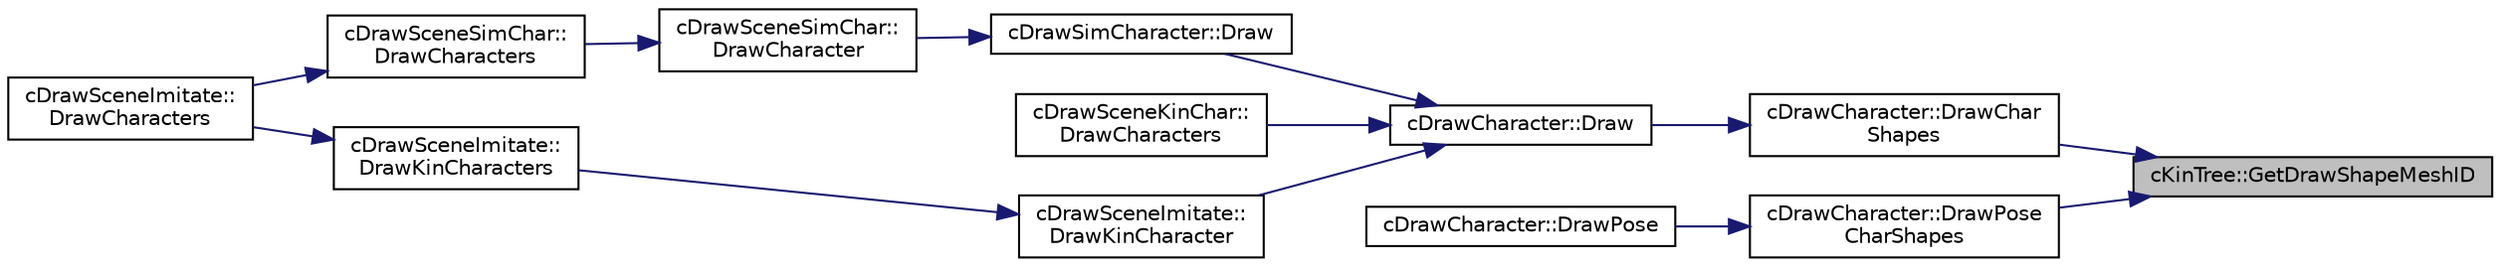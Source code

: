 digraph "cKinTree::GetDrawShapeMeshID"
{
 // LATEX_PDF_SIZE
  edge [fontname="Helvetica",fontsize="10",labelfontname="Helvetica",labelfontsize="10"];
  node [fontname="Helvetica",fontsize="10",shape=record];
  rankdir="RL";
  Node1 [label="cKinTree::GetDrawShapeMeshID",height=0.2,width=0.4,color="black", fillcolor="grey75", style="filled", fontcolor="black",tooltip=" "];
  Node1 -> Node2 [dir="back",color="midnightblue",fontsize="10",style="solid",fontname="Helvetica"];
  Node2 [label="cDrawCharacter::DrawChar\lShapes",height=0.2,width=0.4,color="black", fillcolor="white", style="filled",URL="$classc_draw_character.html#a039230192a7c9a1880476d0130fb7bcf",tooltip=" "];
  Node2 -> Node3 [dir="back",color="midnightblue",fontsize="10",style="solid",fontname="Helvetica"];
  Node3 [label="cDrawCharacter::Draw",height=0.2,width=0.4,color="black", fillcolor="white", style="filled",URL="$classc_draw_character.html#a85afe23957fc54b3d058f91770b2537e",tooltip=" "];
  Node3 -> Node4 [dir="back",color="midnightblue",fontsize="10",style="solid",fontname="Helvetica"];
  Node4 [label="cDrawSimCharacter::Draw",height=0.2,width=0.4,color="black", fillcolor="white", style="filled",URL="$classc_draw_sim_character.html#a9f0a67297252bd88282ad212bf032733",tooltip=" "];
  Node4 -> Node5 [dir="back",color="midnightblue",fontsize="10",style="solid",fontname="Helvetica"];
  Node5 [label="cDrawSceneSimChar::\lDrawCharacter",height=0.2,width=0.4,color="black", fillcolor="white", style="filled",URL="$classc_draw_scene_sim_char.html#a09e34a109f247453e5e135a60867a43c",tooltip=" "];
  Node5 -> Node6 [dir="back",color="midnightblue",fontsize="10",style="solid",fontname="Helvetica"];
  Node6 [label="cDrawSceneSimChar::\lDrawCharacters",height=0.2,width=0.4,color="black", fillcolor="white", style="filled",URL="$classc_draw_scene_sim_char.html#a42c219313900b7bb670e339ca1e9fdea",tooltip=" "];
  Node6 -> Node7 [dir="back",color="midnightblue",fontsize="10",style="solid",fontname="Helvetica"];
  Node7 [label="cDrawSceneImitate::\lDrawCharacters",height=0.2,width=0.4,color="black", fillcolor="white", style="filled",URL="$classc_draw_scene_imitate.html#a276b196d828bf6fa40140506e3d6179e",tooltip=" "];
  Node3 -> Node8 [dir="back",color="midnightblue",fontsize="10",style="solid",fontname="Helvetica"];
  Node8 [label="cDrawSceneKinChar::\lDrawCharacters",height=0.2,width=0.4,color="black", fillcolor="white", style="filled",URL="$classc_draw_scene_kin_char.html#ab8bd61dfc0483c9314fcc6aa4c3a812b",tooltip=" "];
  Node3 -> Node9 [dir="back",color="midnightblue",fontsize="10",style="solid",fontname="Helvetica"];
  Node9 [label="cDrawSceneImitate::\lDrawKinCharacter",height=0.2,width=0.4,color="black", fillcolor="white", style="filled",URL="$classc_draw_scene_imitate.html#a410cacbc8a5923ba4651044e89d68909",tooltip=" "];
  Node9 -> Node10 [dir="back",color="midnightblue",fontsize="10",style="solid",fontname="Helvetica"];
  Node10 [label="cDrawSceneImitate::\lDrawKinCharacters",height=0.2,width=0.4,color="black", fillcolor="white", style="filled",URL="$classc_draw_scene_imitate.html#a5a679d121195c8478cf0090a8016083a",tooltip=" "];
  Node10 -> Node7 [dir="back",color="midnightblue",fontsize="10",style="solid",fontname="Helvetica"];
  Node1 -> Node11 [dir="back",color="midnightblue",fontsize="10",style="solid",fontname="Helvetica"];
  Node11 [label="cDrawCharacter::DrawPose\lCharShapes",height=0.2,width=0.4,color="black", fillcolor="white", style="filled",URL="$classc_draw_character.html#a9315c2b6bfdb2c9f8f19e7110b90beef",tooltip=" "];
  Node11 -> Node12 [dir="back",color="midnightblue",fontsize="10",style="solid",fontname="Helvetica"];
  Node12 [label="cDrawCharacter::DrawPose",height=0.2,width=0.4,color="black", fillcolor="white", style="filled",URL="$classc_draw_character.html#acb2ee17d59302e962fa211d177291290",tooltip=" "];
}

